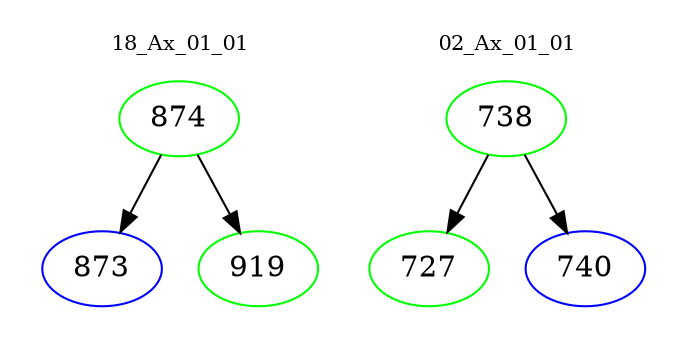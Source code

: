 digraph{
subgraph cluster_0 {
color = white
label = "18_Ax_01_01";
fontsize=10;
T0_874 [label="874", color="green"]
T0_874 -> T0_873 [color="black"]
T0_873 [label="873", color="blue"]
T0_874 -> T0_919 [color="black"]
T0_919 [label="919", color="green"]
}
subgraph cluster_1 {
color = white
label = "02_Ax_01_01";
fontsize=10;
T1_738 [label="738", color="green"]
T1_738 -> T1_727 [color="black"]
T1_727 [label="727", color="green"]
T1_738 -> T1_740 [color="black"]
T1_740 [label="740", color="blue"]
}
}
